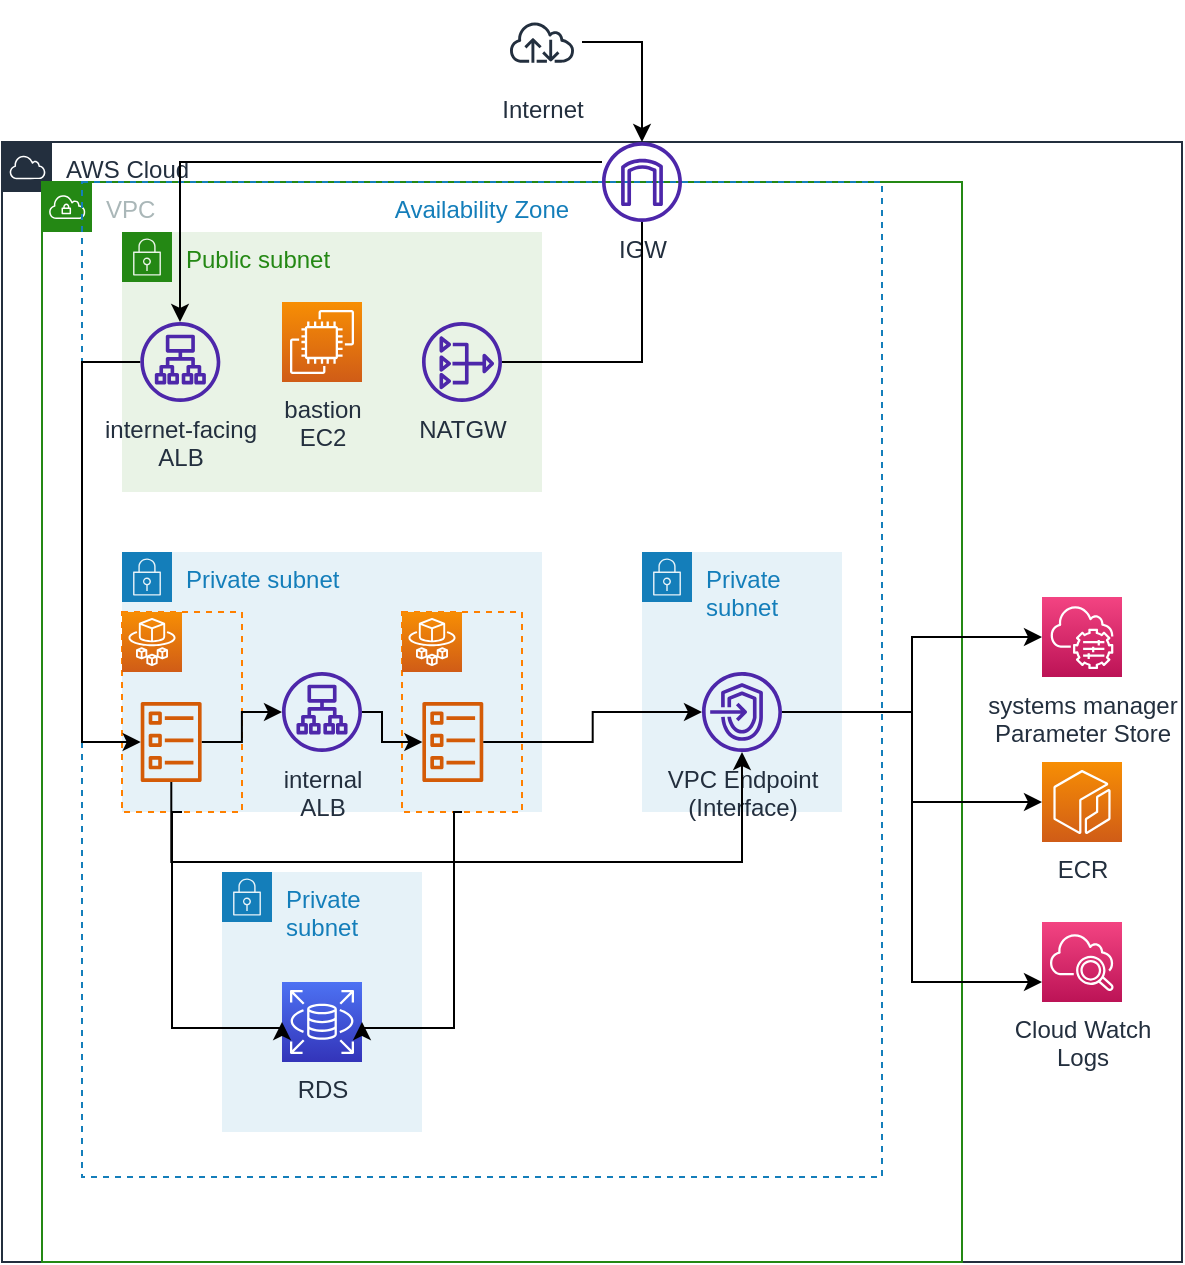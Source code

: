 <mxfile version="20.7.4" type="github"><diagram id="5u1jIPzsvfA6XHKegfEI" name="ページ1"><mxGraphModel dx="1674" dy="771" grid="1" gridSize="10" guides="1" tooltips="1" connect="1" arrows="1" fold="1" page="1" pageScale="1" pageWidth="827" pageHeight="1169" math="0" shadow="0"><root><mxCell id="0"/><mxCell id="1" parent="0"/><mxCell id="Xw7mwpF-02TM7INxqKKA-3" value="AWS Cloud" style="points=[[0,0],[0.25,0],[0.5,0],[0.75,0],[1,0],[1,0.25],[1,0.5],[1,0.75],[1,1],[0.75,1],[0.5,1],[0.25,1],[0,1],[0,0.75],[0,0.5],[0,0.25]];outlineConnect=0;gradientColor=none;html=1;whiteSpace=wrap;fontSize=12;fontStyle=0;container=1;pointerEvents=0;collapsible=0;recursiveResize=0;shape=mxgraph.aws4.group;grIcon=mxgraph.aws4.group_aws_cloud;strokeColor=#232F3E;fillColor=none;verticalAlign=top;align=left;spacingLeft=30;fontColor=#232F3E;dashed=0;" parent="1" vertex="1"><mxGeometry x="40" y="120" width="590" height="560" as="geometry"/></mxCell><mxCell id="Xw7mwpF-02TM7INxqKKA-5" value="VPC" style="points=[[0,0],[0.25,0],[0.5,0],[0.75,0],[1,0],[1,0.25],[1,0.5],[1,0.75],[1,1],[0.75,1],[0.5,1],[0.25,1],[0,1],[0,0.75],[0,0.5],[0,0.25]];outlineConnect=0;gradientColor=none;html=1;whiteSpace=wrap;fontSize=12;fontStyle=0;container=1;pointerEvents=0;collapsible=0;recursiveResize=0;shape=mxgraph.aws4.group;grIcon=mxgraph.aws4.group_vpc;strokeColor=#248814;fillColor=none;verticalAlign=top;align=left;spacingLeft=30;fontColor=#AAB7B8;dashed=0;" parent="Xw7mwpF-02TM7INxqKKA-3" vertex="1"><mxGeometry x="20" y="20" width="460" height="540" as="geometry"/></mxCell><mxCell id="Xw7mwpF-02TM7INxqKKA-26" value="Availability Zone" style="fillColor=none;strokeColor=#147EBA;dashed=1;verticalAlign=top;fontStyle=0;fontColor=#147EBA;" parent="Xw7mwpF-02TM7INxqKKA-5" vertex="1"><mxGeometry x="20" width="400" height="497.5" as="geometry"/></mxCell><mxCell id="Xw7mwpF-02TM7INxqKKA-6" value="Public subnet" style="points=[[0,0],[0.25,0],[0.5,0],[0.75,0],[1,0],[1,0.25],[1,0.5],[1,0.75],[1,1],[0.75,1],[0.5,1],[0.25,1],[0,1],[0,0.75],[0,0.5],[0,0.25]];outlineConnect=0;gradientColor=none;html=1;whiteSpace=wrap;fontSize=12;fontStyle=0;container=1;pointerEvents=0;collapsible=0;recursiveResize=0;shape=mxgraph.aws4.group;grIcon=mxgraph.aws4.group_security_group;grStroke=0;strokeColor=#248814;fillColor=#E9F3E6;verticalAlign=top;align=left;spacingLeft=30;fontColor=#248814;dashed=0;" parent="Xw7mwpF-02TM7INxqKKA-5" vertex="1"><mxGeometry x="40" y="25" width="210" height="130" as="geometry"/></mxCell><mxCell id="Xw7mwpF-02TM7INxqKKA-48" value="NATGW" style="sketch=0;outlineConnect=0;fontColor=#232F3E;gradientColor=none;fillColor=#4D27AA;strokeColor=none;dashed=0;verticalLabelPosition=bottom;verticalAlign=top;align=center;html=1;fontSize=12;fontStyle=0;aspect=fixed;pointerEvents=1;shape=mxgraph.aws4.nat_gateway;" parent="Xw7mwpF-02TM7INxqKKA-6" vertex="1"><mxGeometry x="150" y="45" width="40" height="40" as="geometry"/></mxCell><mxCell id="Xw7mwpF-02TM7INxqKKA-13" value="Private subnet" style="points=[[0,0],[0.25,0],[0.5,0],[0.75,0],[1,0],[1,0.25],[1,0.5],[1,0.75],[1,1],[0.75,1],[0.5,1],[0.25,1],[0,1],[0,0.75],[0,0.5],[0,0.25]];outlineConnect=0;gradientColor=none;html=1;whiteSpace=wrap;fontSize=12;fontStyle=0;container=1;pointerEvents=0;collapsible=0;recursiveResize=0;shape=mxgraph.aws4.group;grIcon=mxgraph.aws4.group_security_group;grStroke=0;strokeColor=#147EBA;fillColor=#E6F2F8;verticalAlign=top;align=left;spacingLeft=30;fontColor=#147EBA;dashed=0;" parent="Xw7mwpF-02TM7INxqKKA-5" vertex="1"><mxGeometry x="40" y="185" width="210" height="130" as="geometry"/></mxCell><mxCell id="Xw7mwpF-02TM7INxqKKA-18" value="" style="fillColor=none;strokeColor=#FF8000;dashed=1;verticalAlign=top;fontStyle=0;fontColor=#FF8000;" parent="Xw7mwpF-02TM7INxqKKA-13" vertex="1"><mxGeometry y="30" width="60" height="100" as="geometry"/></mxCell><mxCell id="Xw7mwpF-02TM7INxqKKA-17" value="" style="sketch=0;points=[[0,0,0],[0.25,0,0],[0.5,0,0],[0.75,0,0],[1,0,0],[0,1,0],[0.25,1,0],[0.5,1,0],[0.75,1,0],[1,1,0],[0,0.25,0],[0,0.5,0],[0,0.75,0],[1,0.25,0],[1,0.5,0],[1,0.75,0]];outlineConnect=0;fontColor=#232F3E;gradientColor=#F78E04;gradientDirection=north;fillColor=#D05C17;strokeColor=#ffffff;dashed=0;verticalLabelPosition=bottom;verticalAlign=top;align=center;html=1;fontSize=12;fontStyle=0;aspect=fixed;shape=mxgraph.aws4.resourceIcon;resIcon=mxgraph.aws4.fargate;" parent="Xw7mwpF-02TM7INxqKKA-13" vertex="1"><mxGeometry y="30" width="30" height="30" as="geometry"/></mxCell><mxCell id="Xw7mwpF-02TM7INxqKKA-31" value="" style="edgeStyle=orthogonalEdgeStyle;rounded=0;orthogonalLoop=1;jettySize=auto;html=1;fontColor=#FF8000;" parent="Xw7mwpF-02TM7INxqKKA-13" source="Xw7mwpF-02TM7INxqKKA-19" target="Xw7mwpF-02TM7INxqKKA-23" edge="1"><mxGeometry relative="1" as="geometry"/></mxCell><mxCell id="Xw7mwpF-02TM7INxqKKA-19" value="" style="sketch=0;outlineConnect=0;fontColor=#232F3E;gradientColor=none;fillColor=#D45B07;strokeColor=none;dashed=0;verticalLabelPosition=bottom;verticalAlign=top;align=center;html=1;fontSize=12;fontStyle=0;aspect=fixed;pointerEvents=1;shape=mxgraph.aws4.ecs_task;" parent="Xw7mwpF-02TM7INxqKKA-13" vertex="1"><mxGeometry x="9.17" y="75" width="30.83" height="40" as="geometry"/></mxCell><mxCell id="Xw7mwpF-02TM7INxqKKA-20" value="" style="fillColor=none;strokeColor=#FF8000;dashed=1;verticalAlign=top;fontStyle=0;fontColor=#FF8000;" parent="Xw7mwpF-02TM7INxqKKA-13" vertex="1"><mxGeometry x="140" y="30" width="60" height="100" as="geometry"/></mxCell><mxCell id="Xw7mwpF-02TM7INxqKKA-21" value="" style="sketch=0;points=[[0,0,0],[0.25,0,0],[0.5,0,0],[0.75,0,0],[1,0,0],[0,1,0],[0.25,1,0],[0.5,1,0],[0.75,1,0],[1,1,0],[0,0.25,0],[0,0.5,0],[0,0.75,0],[1,0.25,0],[1,0.5,0],[1,0.75,0]];outlineConnect=0;fontColor=#232F3E;gradientColor=#F78E04;gradientDirection=north;fillColor=#D05C17;strokeColor=#ffffff;dashed=0;verticalLabelPosition=bottom;verticalAlign=top;align=center;html=1;fontSize=12;fontStyle=0;aspect=fixed;shape=mxgraph.aws4.resourceIcon;resIcon=mxgraph.aws4.fargate;" parent="Xw7mwpF-02TM7INxqKKA-13" vertex="1"><mxGeometry x="140" y="30" width="30" height="30" as="geometry"/></mxCell><mxCell id="Xw7mwpF-02TM7INxqKKA-22" value="" style="sketch=0;outlineConnect=0;fontColor=#232F3E;gradientColor=none;fillColor=#D45B07;strokeColor=none;dashed=0;verticalLabelPosition=bottom;verticalAlign=top;align=center;html=1;fontSize=12;fontStyle=0;aspect=fixed;pointerEvents=1;shape=mxgraph.aws4.ecs_task;" parent="Xw7mwpF-02TM7INxqKKA-13" vertex="1"><mxGeometry x="150" y="75" width="30.83" height="40" as="geometry"/></mxCell><mxCell id="Xw7mwpF-02TM7INxqKKA-32" value="" style="edgeStyle=orthogonalEdgeStyle;rounded=0;orthogonalLoop=1;jettySize=auto;html=1;fontColor=#FF8000;" parent="Xw7mwpF-02TM7INxqKKA-13" source="Xw7mwpF-02TM7INxqKKA-23" target="Xw7mwpF-02TM7INxqKKA-22" edge="1"><mxGeometry relative="1" as="geometry"><Array as="points"><mxPoint x="130" y="80"/><mxPoint x="130" y="95"/></Array></mxGeometry></mxCell><mxCell id="Xw7mwpF-02TM7INxqKKA-23" value="internal&lt;br&gt;ALB" style="sketch=0;outlineConnect=0;fontColor=#232F3E;gradientColor=none;fillColor=#4D27AA;strokeColor=none;dashed=0;verticalLabelPosition=bottom;verticalAlign=top;align=center;html=1;fontSize=12;fontStyle=0;aspect=fixed;pointerEvents=1;shape=mxgraph.aws4.application_load_balancer;" parent="Xw7mwpF-02TM7INxqKKA-13" vertex="1"><mxGeometry x="80" y="60" width="40" height="40" as="geometry"/></mxCell><mxCell id="Xw7mwpF-02TM7INxqKKA-15" value="Private subnet" style="points=[[0,0],[0.25,0],[0.5,0],[0.75,0],[1,0],[1,0.25],[1,0.5],[1,0.75],[1,1],[0.75,1],[0.5,1],[0.25,1],[0,1],[0,0.75],[0,0.5],[0,0.25]];outlineConnect=0;gradientColor=none;html=1;whiteSpace=wrap;fontSize=12;fontStyle=0;container=1;pointerEvents=0;collapsible=0;recursiveResize=0;shape=mxgraph.aws4.group;grIcon=mxgraph.aws4.group_security_group;grStroke=0;strokeColor=#147EBA;fillColor=#E6F2F8;verticalAlign=top;align=left;spacingLeft=30;fontColor=#147EBA;dashed=0;" parent="Xw7mwpF-02TM7INxqKKA-5" vertex="1"><mxGeometry x="90" y="345" width="100" height="130" as="geometry"/></mxCell><mxCell id="Xw7mwpF-02TM7INxqKKA-25" value="RDS" style="sketch=0;points=[[0,0,0],[0.25,0,0],[0.5,0,0],[0.75,0,0],[1,0,0],[0,1,0],[0.25,1,0],[0.5,1,0],[0.75,1,0],[1,1,0],[0,0.25,0],[0,0.5,0],[0,0.75,0],[1,0.25,0],[1,0.5,0],[1,0.75,0]];outlineConnect=0;fontColor=#232F3E;gradientColor=#4D72F3;gradientDirection=north;fillColor=#3334B9;strokeColor=#ffffff;dashed=0;verticalLabelPosition=bottom;verticalAlign=top;align=center;html=1;fontSize=12;fontStyle=0;aspect=fixed;shape=mxgraph.aws4.resourceIcon;resIcon=mxgraph.aws4.rds;" parent="Xw7mwpF-02TM7INxqKKA-15" vertex="1"><mxGeometry x="30" y="55" width="40" height="40" as="geometry"/></mxCell><mxCell id="Xw7mwpF-02TM7INxqKKA-14" value="Private subnet" style="points=[[0,0],[0.25,0],[0.5,0],[0.75,0],[1,0],[1,0.25],[1,0.5],[1,0.75],[1,1],[0.75,1],[0.5,1],[0.25,1],[0,1],[0,0.75],[0,0.5],[0,0.25]];outlineConnect=0;gradientColor=none;html=1;whiteSpace=wrap;fontSize=12;fontStyle=0;container=1;pointerEvents=0;collapsible=0;recursiveResize=0;shape=mxgraph.aws4.group;grIcon=mxgraph.aws4.group_security_group;grStroke=0;strokeColor=#147EBA;fillColor=#E6F2F8;verticalAlign=top;align=left;spacingLeft=30;fontColor=#147EBA;dashed=0;" parent="Xw7mwpF-02TM7INxqKKA-5" vertex="1"><mxGeometry x="300" y="185" width="100" height="130" as="geometry"/></mxCell><mxCell id="Xw7mwpF-02TM7INxqKKA-24" value="VPC Endpoint&lt;br&gt;(Interface)" style="sketch=0;outlineConnect=0;fontColor=#232F3E;gradientColor=none;fillColor=#4D27AA;strokeColor=none;dashed=0;verticalLabelPosition=bottom;verticalAlign=top;align=center;html=1;fontSize=12;fontStyle=0;aspect=fixed;pointerEvents=1;shape=mxgraph.aws4.endpoints;" parent="Xw7mwpF-02TM7INxqKKA-14" vertex="1"><mxGeometry x="30" y="60" width="40" height="40" as="geometry"/></mxCell><mxCell id="Xw7mwpF-02TM7INxqKKA-30" style="edgeStyle=orthogonalEdgeStyle;rounded=0;orthogonalLoop=1;jettySize=auto;html=1;fontColor=#FF8000;" parent="Xw7mwpF-02TM7INxqKKA-5" source="Xw7mwpF-02TM7INxqKKA-12" target="Xw7mwpF-02TM7INxqKKA-19" edge="1"><mxGeometry relative="1" as="geometry"><Array as="points"><mxPoint x="20" y="90"/><mxPoint x="20" y="280"/></Array></mxGeometry></mxCell><mxCell id="Xw7mwpF-02TM7INxqKKA-11" value="bastion&lt;br&gt;EC2" style="sketch=0;points=[[0,0,0],[0.25,0,0],[0.5,0,0],[0.75,0,0],[1,0,0],[0,1,0],[0.25,1,0],[0.5,1,0],[0.75,1,0],[1,1,0],[0,0.25,0],[0,0.5,0],[0,0.75,0],[1,0.25,0],[1,0.5,0],[1,0.75,0]];outlineConnect=0;fontColor=#232F3E;gradientColor=#F78E04;gradientDirection=north;fillColor=#D05C17;strokeColor=#ffffff;dashed=0;verticalLabelPosition=bottom;verticalAlign=top;align=center;html=1;fontSize=12;fontStyle=0;aspect=fixed;shape=mxgraph.aws4.resourceIcon;resIcon=mxgraph.aws4.ec2;" parent="Xw7mwpF-02TM7INxqKKA-5" vertex="1"><mxGeometry x="120" y="60" width="40" height="40" as="geometry"/></mxCell><mxCell id="Xw7mwpF-02TM7INxqKKA-12" value="internet-facing&lt;br&gt;ALB" style="sketch=0;outlineConnect=0;fontColor=#232F3E;gradientColor=none;fillColor=#4D27AA;strokeColor=none;dashed=0;verticalLabelPosition=bottom;verticalAlign=top;align=center;html=1;fontSize=12;fontStyle=0;aspect=fixed;pointerEvents=1;shape=mxgraph.aws4.application_load_balancer;" parent="Xw7mwpF-02TM7INxqKKA-5" vertex="1"><mxGeometry x="49.17" y="70" width="40" height="40" as="geometry"/></mxCell><mxCell id="Xw7mwpF-02TM7INxqKKA-36" style="edgeStyle=orthogonalEdgeStyle;rounded=0;orthogonalLoop=1;jettySize=auto;html=1;fontColor=#FF8000;entryX=0;entryY=0.5;entryDx=0;entryDy=0;entryPerimeter=0;exitX=0.5;exitY=1;exitDx=0;exitDy=0;" parent="Xw7mwpF-02TM7INxqKKA-5" source="Xw7mwpF-02TM7INxqKKA-18" target="Xw7mwpF-02TM7INxqKKA-25" edge="1"><mxGeometry relative="1" as="geometry"><Array as="points"><mxPoint x="65" y="315"/><mxPoint x="65" y="423"/></Array></mxGeometry></mxCell><mxCell id="Xw7mwpF-02TM7INxqKKA-37" style="edgeStyle=orthogonalEdgeStyle;rounded=0;orthogonalLoop=1;jettySize=auto;html=1;entryX=1;entryY=0.5;entryDx=0;entryDy=0;entryPerimeter=0;fontColor=#FF8000;exitX=0.5;exitY=1;exitDx=0;exitDy=0;" parent="Xw7mwpF-02TM7INxqKKA-5" source="Xw7mwpF-02TM7INxqKKA-20" target="Xw7mwpF-02TM7INxqKKA-25" edge="1"><mxGeometry relative="1" as="geometry"><Array as="points"><mxPoint x="206" y="315"/><mxPoint x="206" y="423"/></Array></mxGeometry></mxCell><mxCell id="Xw7mwpF-02TM7INxqKKA-41" style="edgeStyle=orthogonalEdgeStyle;rounded=0;orthogonalLoop=1;jettySize=auto;html=1;fontColor=#FF8000;" parent="Xw7mwpF-02TM7INxqKKA-5" source="Xw7mwpF-02TM7INxqKKA-19" target="Xw7mwpF-02TM7INxqKKA-24" edge="1"><mxGeometry relative="1" as="geometry"><Array as="points"><mxPoint x="65" y="340"/><mxPoint x="350" y="340"/></Array></mxGeometry></mxCell><mxCell id="Xw7mwpF-02TM7INxqKKA-42" style="edgeStyle=orthogonalEdgeStyle;rounded=0;orthogonalLoop=1;jettySize=auto;html=1;fontColor=#FF8000;" parent="Xw7mwpF-02TM7INxqKKA-5" source="Xw7mwpF-02TM7INxqKKA-22" target="Xw7mwpF-02TM7INxqKKA-24" edge="1"><mxGeometry relative="1" as="geometry"/></mxCell><mxCell id="Xw7mwpF-02TM7INxqKKA-8" value="IGW&lt;br&gt;" style="sketch=0;outlineConnect=0;fontColor=#232F3E;gradientColor=none;fillColor=#4D27AA;strokeColor=none;dashed=0;verticalLabelPosition=bottom;verticalAlign=top;align=center;html=1;fontSize=12;fontStyle=0;aspect=fixed;pointerEvents=1;shape=mxgraph.aws4.internet_gateway;" parent="Xw7mwpF-02TM7INxqKKA-5" vertex="1"><mxGeometry x="280" y="-20" width="40" height="40" as="geometry"/></mxCell><mxCell id="Xw7mwpF-02TM7INxqKKA-40" style="edgeStyle=orthogonalEdgeStyle;rounded=0;orthogonalLoop=1;jettySize=auto;html=1;fontColor=#FF8000;" parent="Xw7mwpF-02TM7INxqKKA-5" source="Xw7mwpF-02TM7INxqKKA-8" target="Xw7mwpF-02TM7INxqKKA-12" edge="1"><mxGeometry relative="1" as="geometry"><Array as="points"><mxPoint x="69" y="-10"/></Array></mxGeometry></mxCell><mxCell id="Xw7mwpF-02TM7INxqKKA-50" style="edgeStyle=orthogonalEdgeStyle;rounded=0;orthogonalLoop=1;jettySize=auto;html=1;fontColor=#FF8000;strokeColor=default;endArrow=none;endFill=0;" parent="Xw7mwpF-02TM7INxqKKA-5" source="Xw7mwpF-02TM7INxqKKA-8" target="Xw7mwpF-02TM7INxqKKA-48" edge="1"><mxGeometry relative="1" as="geometry"><Array as="points"><mxPoint x="300" y="90"/></Array></mxGeometry></mxCell><mxCell id="Xw7mwpF-02TM7INxqKKA-27" value="systems manager&lt;br&gt;Parameter Store" style="sketch=0;points=[[0,0,0],[0.25,0,0],[0.5,0,0],[0.75,0,0],[1,0,0],[0,1,0],[0.25,1,0],[0.5,1,0],[0.75,1,0],[1,1,0],[0,0.25,0],[0,0.5,0],[0,0.75,0],[1,0.25,0],[1,0.5,0],[1,0.75,0]];points=[[0,0,0],[0.25,0,0],[0.5,0,0],[0.75,0,0],[1,0,0],[0,1,0],[0.25,1,0],[0.5,1,0],[0.75,1,0],[1,1,0],[0,0.25,0],[0,0.5,0],[0,0.75,0],[1,0.25,0],[1,0.5,0],[1,0.75,0]];outlineConnect=0;fontColor=#232F3E;gradientColor=#F34482;gradientDirection=north;fillColor=#BC1356;strokeColor=#ffffff;dashed=0;verticalLabelPosition=bottom;verticalAlign=top;align=center;html=1;fontSize=12;fontStyle=0;aspect=fixed;shape=mxgraph.aws4.resourceIcon;resIcon=mxgraph.aws4.systems_manager;" parent="Xw7mwpF-02TM7INxqKKA-3" vertex="1"><mxGeometry x="520" y="227.5" width="40" height="40" as="geometry"/></mxCell><mxCell id="Xw7mwpF-02TM7INxqKKA-28" value="ECR" style="sketch=0;points=[[0,0,0],[0.25,0,0],[0.5,0,0],[0.75,0,0],[1,0,0],[0,1,0],[0.25,1,0],[0.5,1,0],[0.75,1,0],[1,1,0],[0,0.25,0],[0,0.5,0],[0,0.75,0],[1,0.25,0],[1,0.5,0],[1,0.75,0]];outlineConnect=0;fontColor=#232F3E;gradientColor=#F78E04;gradientDirection=north;fillColor=#D05C17;strokeColor=#ffffff;dashed=0;verticalLabelPosition=bottom;verticalAlign=top;align=center;html=1;fontSize=12;fontStyle=0;aspect=fixed;shape=mxgraph.aws4.resourceIcon;resIcon=mxgraph.aws4.ecr;" parent="Xw7mwpF-02TM7INxqKKA-3" vertex="1"><mxGeometry x="520" y="310" width="40" height="40" as="geometry"/></mxCell><mxCell id="Xw7mwpF-02TM7INxqKKA-29" value="Cloud Watch&lt;br&gt;Logs" style="sketch=0;points=[[0,0,0],[0.25,0,0],[0.5,0,0],[0.75,0,0],[1,0,0],[0,1,0],[0.25,1,0],[0.5,1,0],[0.75,1,0],[1,1,0],[0,0.25,0],[0,0.5,0],[0,0.75,0],[1,0.25,0],[1,0.5,0],[1,0.75,0]];points=[[0,0,0],[0.25,0,0],[0.5,0,0],[0.75,0,0],[1,0,0],[0,1,0],[0.25,1,0],[0.5,1,0],[0.75,1,0],[1,1,0],[0,0.25,0],[0,0.5,0],[0,0.75,0],[1,0.25,0],[1,0.5,0],[1,0.75,0]];outlineConnect=0;fontColor=#232F3E;gradientColor=#F34482;gradientDirection=north;fillColor=#BC1356;strokeColor=#ffffff;dashed=0;verticalLabelPosition=bottom;verticalAlign=top;align=center;html=1;fontSize=12;fontStyle=0;aspect=fixed;shape=mxgraph.aws4.resourceIcon;resIcon=mxgraph.aws4.cloudwatch_2;" parent="Xw7mwpF-02TM7INxqKKA-3" vertex="1"><mxGeometry x="520" y="390" width="40" height="40" as="geometry"/></mxCell><mxCell id="Xw7mwpF-02TM7INxqKKA-43" style="edgeStyle=orthogonalEdgeStyle;rounded=0;orthogonalLoop=1;jettySize=auto;html=1;entryX=0;entryY=0.5;entryDx=0;entryDy=0;entryPerimeter=0;fontColor=#FF8000;" parent="Xw7mwpF-02TM7INxqKKA-3" source="Xw7mwpF-02TM7INxqKKA-24" target="Xw7mwpF-02TM7INxqKKA-27" edge="1"><mxGeometry relative="1" as="geometry"/></mxCell><mxCell id="Xw7mwpF-02TM7INxqKKA-44" style="edgeStyle=orthogonalEdgeStyle;rounded=0;orthogonalLoop=1;jettySize=auto;html=1;entryX=0;entryY=0.5;entryDx=0;entryDy=0;entryPerimeter=0;fontColor=#FF8000;" parent="Xw7mwpF-02TM7INxqKKA-3" source="Xw7mwpF-02TM7INxqKKA-24" target="Xw7mwpF-02TM7INxqKKA-28" edge="1"><mxGeometry relative="1" as="geometry"/></mxCell><mxCell id="Xw7mwpF-02TM7INxqKKA-45" style="edgeStyle=orthogonalEdgeStyle;rounded=0;orthogonalLoop=1;jettySize=auto;html=1;entryX=0;entryY=0.75;entryDx=0;entryDy=0;entryPerimeter=0;fontColor=#FF8000;" parent="Xw7mwpF-02TM7INxqKKA-3" source="Xw7mwpF-02TM7INxqKKA-24" target="Xw7mwpF-02TM7INxqKKA-29" edge="1"><mxGeometry relative="1" as="geometry"/></mxCell><mxCell id="Xw7mwpF-02TM7INxqKKA-39" value="" style="edgeStyle=orthogonalEdgeStyle;rounded=0;orthogonalLoop=1;jettySize=auto;html=1;fontColor=#FF8000;" parent="1" source="Xw7mwpF-02TM7INxqKKA-38" target="Xw7mwpF-02TM7INxqKKA-8" edge="1"><mxGeometry relative="1" as="geometry"/></mxCell><mxCell id="Xw7mwpF-02TM7INxqKKA-38" value="Internet" style="sketch=0;outlineConnect=0;fontColor=#232F3E;gradientColor=none;strokeColor=#232F3E;fillColor=#ffffff;dashed=0;verticalLabelPosition=bottom;verticalAlign=top;align=center;html=1;fontSize=12;fontStyle=0;aspect=fixed;shape=mxgraph.aws4.resourceIcon;resIcon=mxgraph.aws4.internet;" parent="1" vertex="1"><mxGeometry x="290" y="50" width="40" height="40" as="geometry"/></mxCell></root></mxGraphModel></diagram></mxfile>